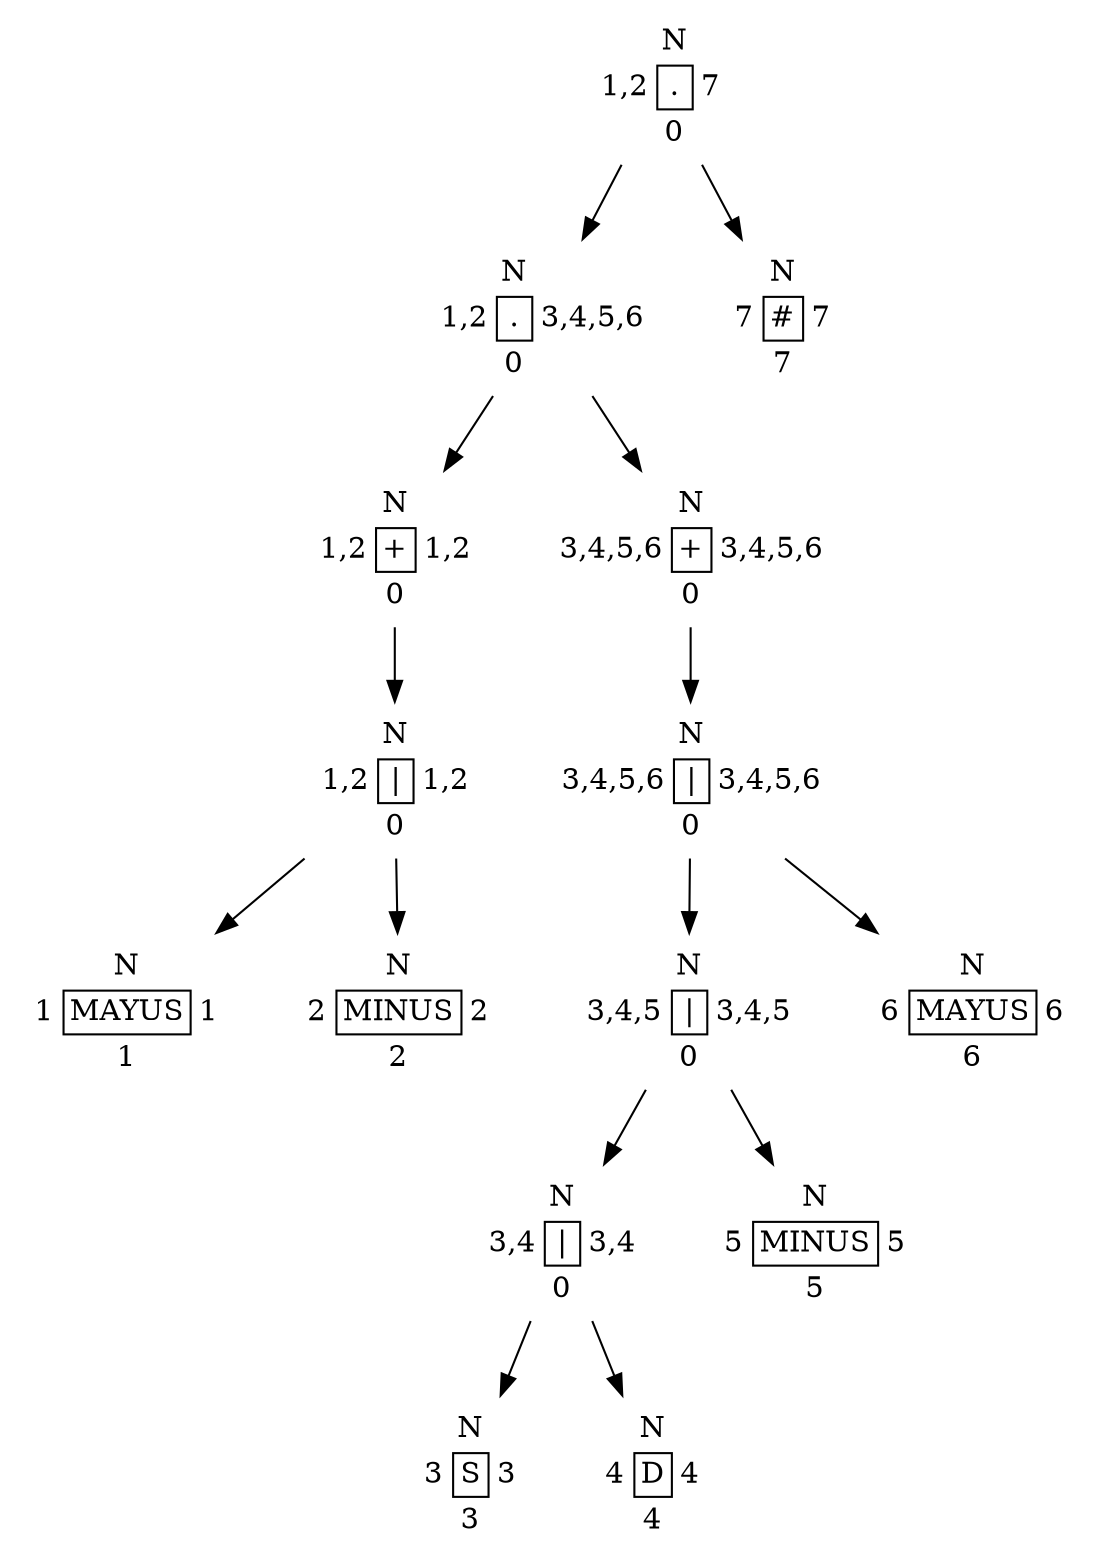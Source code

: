 digraph grafica{
rankdir=TB;
forcelabels= true;
node [shape = plaintext];
nodo1 [label = <<table border = '0' cellboder = '1' CELLSPACIONG='0'>
<tr>
<td></td>
<td>N</td>
<td></td>
</tr>
<tr>
<td>1,2</td>
<td border='1'>.</td>
<td>7</td></tr>
<tr>
<td></td>
<td>0</td>
<td></td>
</tr>
</table>>];
nodo2 [label = <<table border = '0' cellboder = '1' CELLSPACIONG='0'>
<tr>
<td></td>
<td>N</td>
<td></td>
</tr>
<tr>
<td>1,2</td>
<td border='1'>.</td>
<td>3,4,5,6</td></tr>
<tr>
<td></td>
<td>0</td>
<td></td>
</tr>
</table>>];
nodo3 [label = <<table border = '0' cellboder = '1' CELLSPACIONG='0'>
<tr>
<td></td>
<td>N</td>
<td></td>
</tr>
<tr>
<td>1,2</td>
<td border='1'>+</td>
<td>1,2</td></tr>
<tr>
<td></td>
<td>0</td>
<td></td>
</tr>
</table>>];
nodo4 [label = <<table border = '0' cellboder = '1' CELLSPACIONG='0'>
<tr>
<td></td>
<td>N</td>
<td></td>
</tr>
<tr>
<td>1,2</td>
<td border='1'>|</td>
<td>1,2</td></tr>
<tr>
<td></td>
<td>0</td>
<td></td>
</tr>
</table>>];
nodo5 [label = <<table border = '0' cellboder = '1' CELLSPACIONG='0'>
<tr>
<td></td>
<td>N</td>
<td></td>
</tr>
<tr>
<td>1</td>
<td border='1'>MAYUS</td>
<td>1</td></tr>
<tr>
<td></td>
<td>1</td>
<td></td>
</tr>
</table>>];
nodo7 [label = <<table border = '0' cellboder = '1' CELLSPACIONG='0'>
<tr>
<td></td>
<td>N</td>
<td></td>
</tr>
<tr>
<td>2</td>
<td border='1'>MINUS</td>
<td>2</td></tr>
<tr>
<td></td>
<td>2</td>
<td></td>
</tr>
</table>>];
nodo4->nodo5
nodo4->nodo7
nodo3->nodo4
nodo11 [label = <<table border = '0' cellboder = '1' CELLSPACIONG='0'>
<tr>
<td></td>
<td>N</td>
<td></td>
</tr>
<tr>
<td>3,4,5,6</td>
<td border='1'>+</td>
<td>3,4,5,6</td></tr>
<tr>
<td></td>
<td>0</td>
<td></td>
</tr>
</table>>];
nodo12 [label = <<table border = '0' cellboder = '1' CELLSPACIONG='0'>
<tr>
<td></td>
<td>N</td>
<td></td>
</tr>
<tr>
<td>3,4,5,6</td>
<td border='1'>|</td>
<td>3,4,5,6</td></tr>
<tr>
<td></td>
<td>0</td>
<td></td>
</tr>
</table>>];
nodo13 [label = <<table border = '0' cellboder = '1' CELLSPACIONG='0'>
<tr>
<td></td>
<td>N</td>
<td></td>
</tr>
<tr>
<td>3,4,5</td>
<td border='1'>|</td>
<td>3,4,5</td></tr>
<tr>
<td></td>
<td>0</td>
<td></td>
</tr>
</table>>];
nodo14 [label = <<table border = '0' cellboder = '1' CELLSPACIONG='0'>
<tr>
<td></td>
<td>N</td>
<td></td>
</tr>
<tr>
<td>3,4</td>
<td border='1'>|</td>
<td>3,4</td></tr>
<tr>
<td></td>
<td>0</td>
<td></td>
</tr>
</table>>];
nodo15 [label = <<table border = '0' cellboder = '1' CELLSPACIONG='0'>
<tr>
<td></td>
<td>N</td>
<td></td>
</tr>
<tr>
<td>3</td>
<td border='1'>S</td>
<td>3</td></tr>
<tr>
<td></td>
<td>3</td>
<td></td>
</tr>
</table>>];
nodo17 [label = <<table border = '0' cellboder = '1' CELLSPACIONG='0'>
<tr>
<td></td>
<td>N</td>
<td></td>
</tr>
<tr>
<td>4</td>
<td border='1'>D</td>
<td>4</td></tr>
<tr>
<td></td>
<td>4</td>
<td></td>
</tr>
</table>>];
nodo14->nodo15
nodo14->nodo17
nodo20 [label = <<table border = '0' cellboder = '1' CELLSPACIONG='0'>
<tr>
<td></td>
<td>N</td>
<td></td>
</tr>
<tr>
<td>5</td>
<td border='1'>MINUS</td>
<td>5</td></tr>
<tr>
<td></td>
<td>5</td>
<td></td>
</tr>
</table>>];
nodo13->nodo14
nodo13->nodo20
nodo23 [label = <<table border = '0' cellboder = '1' CELLSPACIONG='0'>
<tr>
<td></td>
<td>N</td>
<td></td>
</tr>
<tr>
<td>6</td>
<td border='1'>MAYUS</td>
<td>6</td></tr>
<tr>
<td></td>
<td>6</td>
<td></td>
</tr>
</table>>];
nodo12->nodo13
nodo12->nodo23
nodo11->nodo12
nodo2->nodo3
nodo2->nodo11
nodo28 [label = <<table border = '0' cellboder = '1' CELLSPACIONG='0'>
<tr>
<td></td>
<td>N</td>
<td></td>
</tr>
<tr>
<td>7</td>
<td border='1'>#</td>
<td>7</td></tr>
<tr>
<td></td>
<td>7</td>
<td></td>
</tr>
</table>>];
nodo1->nodo2
nodo1->nodo28

}